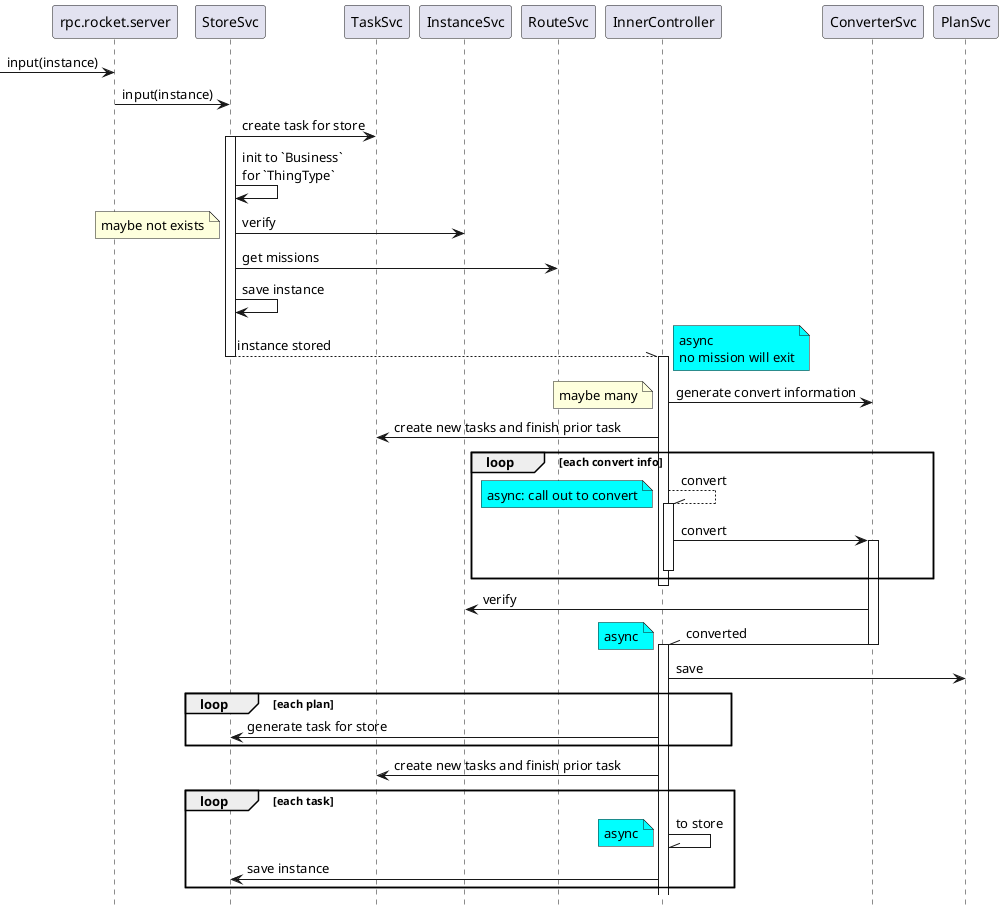 @startuml
hide footbox
[->rpc.rocket.server: input(instance)
rpc.rocket.server -> StoreSvc: input(instance)
StoreSvc -> TaskSvc: create task for store
activate StoreSvc
StoreSvc -> StoreSvc: init to `Business` \nfor `ThingType`
StoreSvc -> InstanceSvc: verify
note left: maybe not exists
StoreSvc -> RouteSvc: get missions
StoreSvc -> StoreSvc: save instance
StoreSvc --\\ InnerController: instance stored
note right #aqua : async \nno mission will exit
deactivate StoreSvc
activate InnerController
InnerController -> ConverterSvc: generate convert information
note left: maybe many
InnerController -> TaskSvc: create new tasks and finish prior task
loop each convert info
    InnerController --\\ InnerController: convert
    note left #aqua : async: call out to convert
    activate InnerController
    InnerController -> ConverterSvc: convert
    activate ConverterSvc
    deactivate InnerController
end
deactivate InnerController
ConverterSvc -> InstanceSvc: verify
ConverterSvc -\\ InnerController: converted
deactivate ConverterSvc
note left #aqua : async
activate InnerController
InnerController -> PlanSvc: save
loop each plan
    InnerController -> StoreSvc: generate task for store
end
InnerController -> TaskSvc: create new tasks and finish prior task
loop each task
    InnerController -\\ InnerController: to store
    note left #aqua : async
    InnerController -> StoreSvc: save instance
end


@enduml